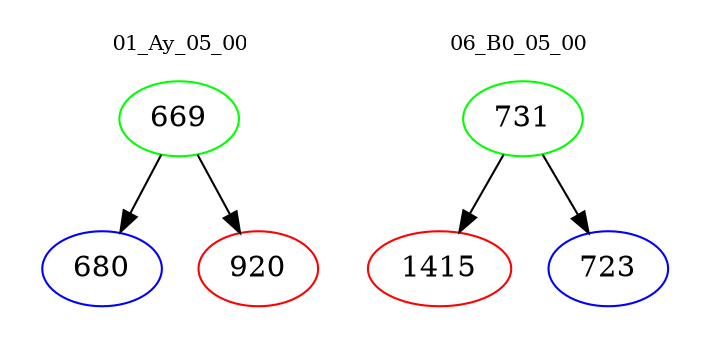 digraph{
subgraph cluster_0 {
color = white
label = "01_Ay_05_00";
fontsize=10;
T0_669 [label="669", color="green"]
T0_669 -> T0_680 [color="black"]
T0_680 [label="680", color="blue"]
T0_669 -> T0_920 [color="black"]
T0_920 [label="920", color="red"]
}
subgraph cluster_1 {
color = white
label = "06_B0_05_00";
fontsize=10;
T1_731 [label="731", color="green"]
T1_731 -> T1_1415 [color="black"]
T1_1415 [label="1415", color="red"]
T1_731 -> T1_723 [color="black"]
T1_723 [label="723", color="blue"]
}
}
